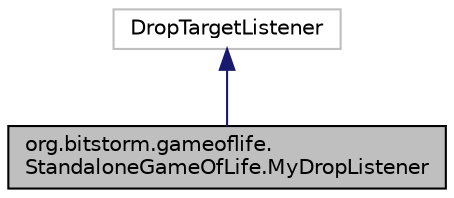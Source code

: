 digraph "org.bitstorm.gameoflife.StandaloneGameOfLife.MyDropListener"
{
  edge [fontname="Helvetica",fontsize="10",labelfontname="Helvetica",labelfontsize="10"];
  node [fontname="Helvetica",fontsize="10",shape=record];
  Node1 [label="org.bitstorm.gameoflife.\lStandaloneGameOfLife.MyDropListener",height=0.2,width=0.4,color="black", fillcolor="grey75", style="filled", fontcolor="black"];
  Node2 -> Node1 [dir="back",color="midnightblue",fontsize="10",style="solid",fontname="Helvetica"];
  Node2 [label="DropTargetListener",height=0.2,width=0.4,color="grey75", fillcolor="white", style="filled"];
}

